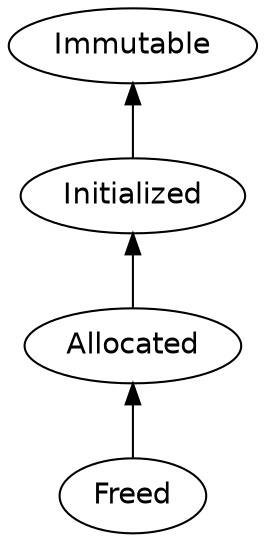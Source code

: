 digraph ConstState {rankdir=BT; node [fontname = "Helvetica"]; margin=0; Freed->Allocated->Initialized->Immutable;}
